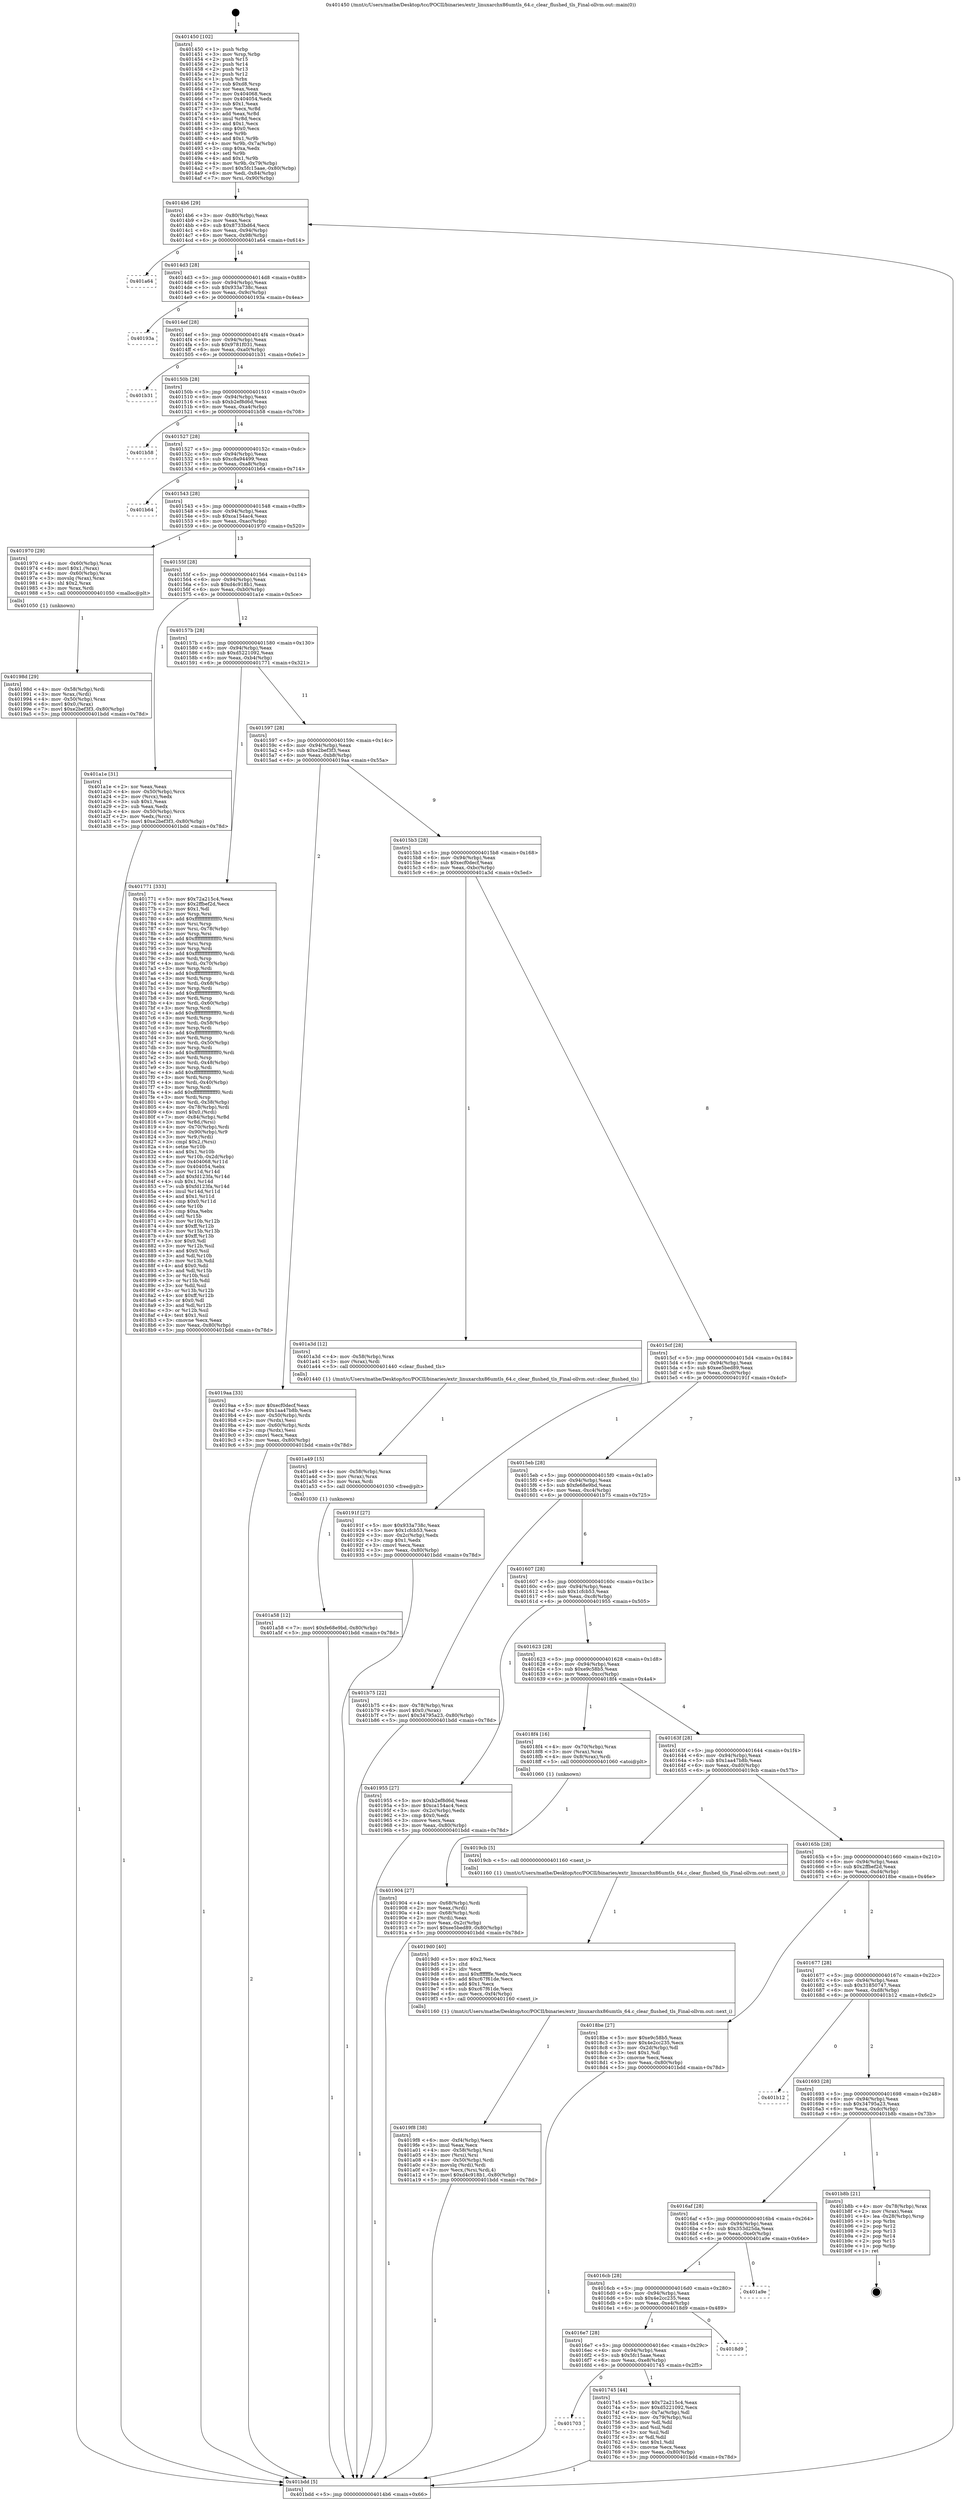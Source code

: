 digraph "0x401450" {
  label = "0x401450 (/mnt/c/Users/mathe/Desktop/tcc/POCII/binaries/extr_linuxarchx86umtls_64.c_clear_flushed_tls_Final-ollvm.out::main(0))"
  labelloc = "t"
  node[shape=record]

  Entry [label="",width=0.3,height=0.3,shape=circle,fillcolor=black,style=filled]
  "0x4014b6" [label="{
     0x4014b6 [29]\l
     | [instrs]\l
     &nbsp;&nbsp;0x4014b6 \<+3\>: mov -0x80(%rbp),%eax\l
     &nbsp;&nbsp;0x4014b9 \<+2\>: mov %eax,%ecx\l
     &nbsp;&nbsp;0x4014bb \<+6\>: sub $0x8733bd64,%ecx\l
     &nbsp;&nbsp;0x4014c1 \<+6\>: mov %eax,-0x94(%rbp)\l
     &nbsp;&nbsp;0x4014c7 \<+6\>: mov %ecx,-0x98(%rbp)\l
     &nbsp;&nbsp;0x4014cd \<+6\>: je 0000000000401a64 \<main+0x614\>\l
  }"]
  "0x401a64" [label="{
     0x401a64\l
  }", style=dashed]
  "0x4014d3" [label="{
     0x4014d3 [28]\l
     | [instrs]\l
     &nbsp;&nbsp;0x4014d3 \<+5\>: jmp 00000000004014d8 \<main+0x88\>\l
     &nbsp;&nbsp;0x4014d8 \<+6\>: mov -0x94(%rbp),%eax\l
     &nbsp;&nbsp;0x4014de \<+5\>: sub $0x933a738c,%eax\l
     &nbsp;&nbsp;0x4014e3 \<+6\>: mov %eax,-0x9c(%rbp)\l
     &nbsp;&nbsp;0x4014e9 \<+6\>: je 000000000040193a \<main+0x4ea\>\l
  }"]
  Exit [label="",width=0.3,height=0.3,shape=circle,fillcolor=black,style=filled,peripheries=2]
  "0x40193a" [label="{
     0x40193a\l
  }", style=dashed]
  "0x4014ef" [label="{
     0x4014ef [28]\l
     | [instrs]\l
     &nbsp;&nbsp;0x4014ef \<+5\>: jmp 00000000004014f4 \<main+0xa4\>\l
     &nbsp;&nbsp;0x4014f4 \<+6\>: mov -0x94(%rbp),%eax\l
     &nbsp;&nbsp;0x4014fa \<+5\>: sub $0x9781f031,%eax\l
     &nbsp;&nbsp;0x4014ff \<+6\>: mov %eax,-0xa0(%rbp)\l
     &nbsp;&nbsp;0x401505 \<+6\>: je 0000000000401b31 \<main+0x6e1\>\l
  }"]
  "0x401a58" [label="{
     0x401a58 [12]\l
     | [instrs]\l
     &nbsp;&nbsp;0x401a58 \<+7\>: movl $0xfe68e9bd,-0x80(%rbp)\l
     &nbsp;&nbsp;0x401a5f \<+5\>: jmp 0000000000401bdd \<main+0x78d\>\l
  }"]
  "0x401b31" [label="{
     0x401b31\l
  }", style=dashed]
  "0x40150b" [label="{
     0x40150b [28]\l
     | [instrs]\l
     &nbsp;&nbsp;0x40150b \<+5\>: jmp 0000000000401510 \<main+0xc0\>\l
     &nbsp;&nbsp;0x401510 \<+6\>: mov -0x94(%rbp),%eax\l
     &nbsp;&nbsp;0x401516 \<+5\>: sub $0xb2ef8d6d,%eax\l
     &nbsp;&nbsp;0x40151b \<+6\>: mov %eax,-0xa4(%rbp)\l
     &nbsp;&nbsp;0x401521 \<+6\>: je 0000000000401b58 \<main+0x708\>\l
  }"]
  "0x401a49" [label="{
     0x401a49 [15]\l
     | [instrs]\l
     &nbsp;&nbsp;0x401a49 \<+4\>: mov -0x58(%rbp),%rax\l
     &nbsp;&nbsp;0x401a4d \<+3\>: mov (%rax),%rax\l
     &nbsp;&nbsp;0x401a50 \<+3\>: mov %rax,%rdi\l
     &nbsp;&nbsp;0x401a53 \<+5\>: call 0000000000401030 \<free@plt\>\l
     | [calls]\l
     &nbsp;&nbsp;0x401030 \{1\} (unknown)\l
  }"]
  "0x401b58" [label="{
     0x401b58\l
  }", style=dashed]
  "0x401527" [label="{
     0x401527 [28]\l
     | [instrs]\l
     &nbsp;&nbsp;0x401527 \<+5\>: jmp 000000000040152c \<main+0xdc\>\l
     &nbsp;&nbsp;0x40152c \<+6\>: mov -0x94(%rbp),%eax\l
     &nbsp;&nbsp;0x401532 \<+5\>: sub $0xc8a94499,%eax\l
     &nbsp;&nbsp;0x401537 \<+6\>: mov %eax,-0xa8(%rbp)\l
     &nbsp;&nbsp;0x40153d \<+6\>: je 0000000000401b64 \<main+0x714\>\l
  }"]
  "0x4019f8" [label="{
     0x4019f8 [38]\l
     | [instrs]\l
     &nbsp;&nbsp;0x4019f8 \<+6\>: mov -0xf4(%rbp),%ecx\l
     &nbsp;&nbsp;0x4019fe \<+3\>: imul %eax,%ecx\l
     &nbsp;&nbsp;0x401a01 \<+4\>: mov -0x58(%rbp),%rsi\l
     &nbsp;&nbsp;0x401a05 \<+3\>: mov (%rsi),%rsi\l
     &nbsp;&nbsp;0x401a08 \<+4\>: mov -0x50(%rbp),%rdi\l
     &nbsp;&nbsp;0x401a0c \<+3\>: movslq (%rdi),%rdi\l
     &nbsp;&nbsp;0x401a0f \<+3\>: mov %ecx,(%rsi,%rdi,4)\l
     &nbsp;&nbsp;0x401a12 \<+7\>: movl $0xd4c918b1,-0x80(%rbp)\l
     &nbsp;&nbsp;0x401a19 \<+5\>: jmp 0000000000401bdd \<main+0x78d\>\l
  }"]
  "0x401b64" [label="{
     0x401b64\l
  }", style=dashed]
  "0x401543" [label="{
     0x401543 [28]\l
     | [instrs]\l
     &nbsp;&nbsp;0x401543 \<+5\>: jmp 0000000000401548 \<main+0xf8\>\l
     &nbsp;&nbsp;0x401548 \<+6\>: mov -0x94(%rbp),%eax\l
     &nbsp;&nbsp;0x40154e \<+5\>: sub $0xca154ac4,%eax\l
     &nbsp;&nbsp;0x401553 \<+6\>: mov %eax,-0xac(%rbp)\l
     &nbsp;&nbsp;0x401559 \<+6\>: je 0000000000401970 \<main+0x520\>\l
  }"]
  "0x4019d0" [label="{
     0x4019d0 [40]\l
     | [instrs]\l
     &nbsp;&nbsp;0x4019d0 \<+5\>: mov $0x2,%ecx\l
     &nbsp;&nbsp;0x4019d5 \<+1\>: cltd\l
     &nbsp;&nbsp;0x4019d6 \<+2\>: idiv %ecx\l
     &nbsp;&nbsp;0x4019d8 \<+6\>: imul $0xfffffffe,%edx,%ecx\l
     &nbsp;&nbsp;0x4019de \<+6\>: add $0xc67f61de,%ecx\l
     &nbsp;&nbsp;0x4019e4 \<+3\>: add $0x1,%ecx\l
     &nbsp;&nbsp;0x4019e7 \<+6\>: sub $0xc67f61de,%ecx\l
     &nbsp;&nbsp;0x4019ed \<+6\>: mov %ecx,-0xf4(%rbp)\l
     &nbsp;&nbsp;0x4019f3 \<+5\>: call 0000000000401160 \<next_i\>\l
     | [calls]\l
     &nbsp;&nbsp;0x401160 \{1\} (/mnt/c/Users/mathe/Desktop/tcc/POCII/binaries/extr_linuxarchx86umtls_64.c_clear_flushed_tls_Final-ollvm.out::next_i)\l
  }"]
  "0x401970" [label="{
     0x401970 [29]\l
     | [instrs]\l
     &nbsp;&nbsp;0x401970 \<+4\>: mov -0x60(%rbp),%rax\l
     &nbsp;&nbsp;0x401974 \<+6\>: movl $0x1,(%rax)\l
     &nbsp;&nbsp;0x40197a \<+4\>: mov -0x60(%rbp),%rax\l
     &nbsp;&nbsp;0x40197e \<+3\>: movslq (%rax),%rax\l
     &nbsp;&nbsp;0x401981 \<+4\>: shl $0x2,%rax\l
     &nbsp;&nbsp;0x401985 \<+3\>: mov %rax,%rdi\l
     &nbsp;&nbsp;0x401988 \<+5\>: call 0000000000401050 \<malloc@plt\>\l
     | [calls]\l
     &nbsp;&nbsp;0x401050 \{1\} (unknown)\l
  }"]
  "0x40155f" [label="{
     0x40155f [28]\l
     | [instrs]\l
     &nbsp;&nbsp;0x40155f \<+5\>: jmp 0000000000401564 \<main+0x114\>\l
     &nbsp;&nbsp;0x401564 \<+6\>: mov -0x94(%rbp),%eax\l
     &nbsp;&nbsp;0x40156a \<+5\>: sub $0xd4c918b1,%eax\l
     &nbsp;&nbsp;0x40156f \<+6\>: mov %eax,-0xb0(%rbp)\l
     &nbsp;&nbsp;0x401575 \<+6\>: je 0000000000401a1e \<main+0x5ce\>\l
  }"]
  "0x40198d" [label="{
     0x40198d [29]\l
     | [instrs]\l
     &nbsp;&nbsp;0x40198d \<+4\>: mov -0x58(%rbp),%rdi\l
     &nbsp;&nbsp;0x401991 \<+3\>: mov %rax,(%rdi)\l
     &nbsp;&nbsp;0x401994 \<+4\>: mov -0x50(%rbp),%rax\l
     &nbsp;&nbsp;0x401998 \<+6\>: movl $0x0,(%rax)\l
     &nbsp;&nbsp;0x40199e \<+7\>: movl $0xe2bef3f3,-0x80(%rbp)\l
     &nbsp;&nbsp;0x4019a5 \<+5\>: jmp 0000000000401bdd \<main+0x78d\>\l
  }"]
  "0x401a1e" [label="{
     0x401a1e [31]\l
     | [instrs]\l
     &nbsp;&nbsp;0x401a1e \<+2\>: xor %eax,%eax\l
     &nbsp;&nbsp;0x401a20 \<+4\>: mov -0x50(%rbp),%rcx\l
     &nbsp;&nbsp;0x401a24 \<+2\>: mov (%rcx),%edx\l
     &nbsp;&nbsp;0x401a26 \<+3\>: sub $0x1,%eax\l
     &nbsp;&nbsp;0x401a29 \<+2\>: sub %eax,%edx\l
     &nbsp;&nbsp;0x401a2b \<+4\>: mov -0x50(%rbp),%rcx\l
     &nbsp;&nbsp;0x401a2f \<+2\>: mov %edx,(%rcx)\l
     &nbsp;&nbsp;0x401a31 \<+7\>: movl $0xe2bef3f3,-0x80(%rbp)\l
     &nbsp;&nbsp;0x401a38 \<+5\>: jmp 0000000000401bdd \<main+0x78d\>\l
  }"]
  "0x40157b" [label="{
     0x40157b [28]\l
     | [instrs]\l
     &nbsp;&nbsp;0x40157b \<+5\>: jmp 0000000000401580 \<main+0x130\>\l
     &nbsp;&nbsp;0x401580 \<+6\>: mov -0x94(%rbp),%eax\l
     &nbsp;&nbsp;0x401586 \<+5\>: sub $0xd5221092,%eax\l
     &nbsp;&nbsp;0x40158b \<+6\>: mov %eax,-0xb4(%rbp)\l
     &nbsp;&nbsp;0x401591 \<+6\>: je 0000000000401771 \<main+0x321\>\l
  }"]
  "0x401904" [label="{
     0x401904 [27]\l
     | [instrs]\l
     &nbsp;&nbsp;0x401904 \<+4\>: mov -0x68(%rbp),%rdi\l
     &nbsp;&nbsp;0x401908 \<+2\>: mov %eax,(%rdi)\l
     &nbsp;&nbsp;0x40190a \<+4\>: mov -0x68(%rbp),%rdi\l
     &nbsp;&nbsp;0x40190e \<+2\>: mov (%rdi),%eax\l
     &nbsp;&nbsp;0x401910 \<+3\>: mov %eax,-0x2c(%rbp)\l
     &nbsp;&nbsp;0x401913 \<+7\>: movl $0xee5bed89,-0x80(%rbp)\l
     &nbsp;&nbsp;0x40191a \<+5\>: jmp 0000000000401bdd \<main+0x78d\>\l
  }"]
  "0x401771" [label="{
     0x401771 [333]\l
     | [instrs]\l
     &nbsp;&nbsp;0x401771 \<+5\>: mov $0x72a215c4,%eax\l
     &nbsp;&nbsp;0x401776 \<+5\>: mov $0x2ffbef2d,%ecx\l
     &nbsp;&nbsp;0x40177b \<+2\>: mov $0x1,%dl\l
     &nbsp;&nbsp;0x40177d \<+3\>: mov %rsp,%rsi\l
     &nbsp;&nbsp;0x401780 \<+4\>: add $0xfffffffffffffff0,%rsi\l
     &nbsp;&nbsp;0x401784 \<+3\>: mov %rsi,%rsp\l
     &nbsp;&nbsp;0x401787 \<+4\>: mov %rsi,-0x78(%rbp)\l
     &nbsp;&nbsp;0x40178b \<+3\>: mov %rsp,%rsi\l
     &nbsp;&nbsp;0x40178e \<+4\>: add $0xfffffffffffffff0,%rsi\l
     &nbsp;&nbsp;0x401792 \<+3\>: mov %rsi,%rsp\l
     &nbsp;&nbsp;0x401795 \<+3\>: mov %rsp,%rdi\l
     &nbsp;&nbsp;0x401798 \<+4\>: add $0xfffffffffffffff0,%rdi\l
     &nbsp;&nbsp;0x40179c \<+3\>: mov %rdi,%rsp\l
     &nbsp;&nbsp;0x40179f \<+4\>: mov %rdi,-0x70(%rbp)\l
     &nbsp;&nbsp;0x4017a3 \<+3\>: mov %rsp,%rdi\l
     &nbsp;&nbsp;0x4017a6 \<+4\>: add $0xfffffffffffffff0,%rdi\l
     &nbsp;&nbsp;0x4017aa \<+3\>: mov %rdi,%rsp\l
     &nbsp;&nbsp;0x4017ad \<+4\>: mov %rdi,-0x68(%rbp)\l
     &nbsp;&nbsp;0x4017b1 \<+3\>: mov %rsp,%rdi\l
     &nbsp;&nbsp;0x4017b4 \<+4\>: add $0xfffffffffffffff0,%rdi\l
     &nbsp;&nbsp;0x4017b8 \<+3\>: mov %rdi,%rsp\l
     &nbsp;&nbsp;0x4017bb \<+4\>: mov %rdi,-0x60(%rbp)\l
     &nbsp;&nbsp;0x4017bf \<+3\>: mov %rsp,%rdi\l
     &nbsp;&nbsp;0x4017c2 \<+4\>: add $0xfffffffffffffff0,%rdi\l
     &nbsp;&nbsp;0x4017c6 \<+3\>: mov %rdi,%rsp\l
     &nbsp;&nbsp;0x4017c9 \<+4\>: mov %rdi,-0x58(%rbp)\l
     &nbsp;&nbsp;0x4017cd \<+3\>: mov %rsp,%rdi\l
     &nbsp;&nbsp;0x4017d0 \<+4\>: add $0xfffffffffffffff0,%rdi\l
     &nbsp;&nbsp;0x4017d4 \<+3\>: mov %rdi,%rsp\l
     &nbsp;&nbsp;0x4017d7 \<+4\>: mov %rdi,-0x50(%rbp)\l
     &nbsp;&nbsp;0x4017db \<+3\>: mov %rsp,%rdi\l
     &nbsp;&nbsp;0x4017de \<+4\>: add $0xfffffffffffffff0,%rdi\l
     &nbsp;&nbsp;0x4017e2 \<+3\>: mov %rdi,%rsp\l
     &nbsp;&nbsp;0x4017e5 \<+4\>: mov %rdi,-0x48(%rbp)\l
     &nbsp;&nbsp;0x4017e9 \<+3\>: mov %rsp,%rdi\l
     &nbsp;&nbsp;0x4017ec \<+4\>: add $0xfffffffffffffff0,%rdi\l
     &nbsp;&nbsp;0x4017f0 \<+3\>: mov %rdi,%rsp\l
     &nbsp;&nbsp;0x4017f3 \<+4\>: mov %rdi,-0x40(%rbp)\l
     &nbsp;&nbsp;0x4017f7 \<+3\>: mov %rsp,%rdi\l
     &nbsp;&nbsp;0x4017fa \<+4\>: add $0xfffffffffffffff0,%rdi\l
     &nbsp;&nbsp;0x4017fe \<+3\>: mov %rdi,%rsp\l
     &nbsp;&nbsp;0x401801 \<+4\>: mov %rdi,-0x38(%rbp)\l
     &nbsp;&nbsp;0x401805 \<+4\>: mov -0x78(%rbp),%rdi\l
     &nbsp;&nbsp;0x401809 \<+6\>: movl $0x0,(%rdi)\l
     &nbsp;&nbsp;0x40180f \<+7\>: mov -0x84(%rbp),%r8d\l
     &nbsp;&nbsp;0x401816 \<+3\>: mov %r8d,(%rsi)\l
     &nbsp;&nbsp;0x401819 \<+4\>: mov -0x70(%rbp),%rdi\l
     &nbsp;&nbsp;0x40181d \<+7\>: mov -0x90(%rbp),%r9\l
     &nbsp;&nbsp;0x401824 \<+3\>: mov %r9,(%rdi)\l
     &nbsp;&nbsp;0x401827 \<+3\>: cmpl $0x2,(%rsi)\l
     &nbsp;&nbsp;0x40182a \<+4\>: setne %r10b\l
     &nbsp;&nbsp;0x40182e \<+4\>: and $0x1,%r10b\l
     &nbsp;&nbsp;0x401832 \<+4\>: mov %r10b,-0x2d(%rbp)\l
     &nbsp;&nbsp;0x401836 \<+8\>: mov 0x404068,%r11d\l
     &nbsp;&nbsp;0x40183e \<+7\>: mov 0x404054,%ebx\l
     &nbsp;&nbsp;0x401845 \<+3\>: mov %r11d,%r14d\l
     &nbsp;&nbsp;0x401848 \<+7\>: add $0xfd123fa,%r14d\l
     &nbsp;&nbsp;0x40184f \<+4\>: sub $0x1,%r14d\l
     &nbsp;&nbsp;0x401853 \<+7\>: sub $0xfd123fa,%r14d\l
     &nbsp;&nbsp;0x40185a \<+4\>: imul %r14d,%r11d\l
     &nbsp;&nbsp;0x40185e \<+4\>: and $0x1,%r11d\l
     &nbsp;&nbsp;0x401862 \<+4\>: cmp $0x0,%r11d\l
     &nbsp;&nbsp;0x401866 \<+4\>: sete %r10b\l
     &nbsp;&nbsp;0x40186a \<+3\>: cmp $0xa,%ebx\l
     &nbsp;&nbsp;0x40186d \<+4\>: setl %r15b\l
     &nbsp;&nbsp;0x401871 \<+3\>: mov %r10b,%r12b\l
     &nbsp;&nbsp;0x401874 \<+4\>: xor $0xff,%r12b\l
     &nbsp;&nbsp;0x401878 \<+3\>: mov %r15b,%r13b\l
     &nbsp;&nbsp;0x40187b \<+4\>: xor $0xff,%r13b\l
     &nbsp;&nbsp;0x40187f \<+3\>: xor $0x0,%dl\l
     &nbsp;&nbsp;0x401882 \<+3\>: mov %r12b,%sil\l
     &nbsp;&nbsp;0x401885 \<+4\>: and $0x0,%sil\l
     &nbsp;&nbsp;0x401889 \<+3\>: and %dl,%r10b\l
     &nbsp;&nbsp;0x40188c \<+3\>: mov %r13b,%dil\l
     &nbsp;&nbsp;0x40188f \<+4\>: and $0x0,%dil\l
     &nbsp;&nbsp;0x401893 \<+3\>: and %dl,%r15b\l
     &nbsp;&nbsp;0x401896 \<+3\>: or %r10b,%sil\l
     &nbsp;&nbsp;0x401899 \<+3\>: or %r15b,%dil\l
     &nbsp;&nbsp;0x40189c \<+3\>: xor %dil,%sil\l
     &nbsp;&nbsp;0x40189f \<+3\>: or %r13b,%r12b\l
     &nbsp;&nbsp;0x4018a2 \<+4\>: xor $0xff,%r12b\l
     &nbsp;&nbsp;0x4018a6 \<+3\>: or $0x0,%dl\l
     &nbsp;&nbsp;0x4018a9 \<+3\>: and %dl,%r12b\l
     &nbsp;&nbsp;0x4018ac \<+3\>: or %r12b,%sil\l
     &nbsp;&nbsp;0x4018af \<+4\>: test $0x1,%sil\l
     &nbsp;&nbsp;0x4018b3 \<+3\>: cmovne %ecx,%eax\l
     &nbsp;&nbsp;0x4018b6 \<+3\>: mov %eax,-0x80(%rbp)\l
     &nbsp;&nbsp;0x4018b9 \<+5\>: jmp 0000000000401bdd \<main+0x78d\>\l
  }"]
  "0x401597" [label="{
     0x401597 [28]\l
     | [instrs]\l
     &nbsp;&nbsp;0x401597 \<+5\>: jmp 000000000040159c \<main+0x14c\>\l
     &nbsp;&nbsp;0x40159c \<+6\>: mov -0x94(%rbp),%eax\l
     &nbsp;&nbsp;0x4015a2 \<+5\>: sub $0xe2bef3f3,%eax\l
     &nbsp;&nbsp;0x4015a7 \<+6\>: mov %eax,-0xb8(%rbp)\l
     &nbsp;&nbsp;0x4015ad \<+6\>: je 00000000004019aa \<main+0x55a\>\l
  }"]
  "0x401450" [label="{
     0x401450 [102]\l
     | [instrs]\l
     &nbsp;&nbsp;0x401450 \<+1\>: push %rbp\l
     &nbsp;&nbsp;0x401451 \<+3\>: mov %rsp,%rbp\l
     &nbsp;&nbsp;0x401454 \<+2\>: push %r15\l
     &nbsp;&nbsp;0x401456 \<+2\>: push %r14\l
     &nbsp;&nbsp;0x401458 \<+2\>: push %r13\l
     &nbsp;&nbsp;0x40145a \<+2\>: push %r12\l
     &nbsp;&nbsp;0x40145c \<+1\>: push %rbx\l
     &nbsp;&nbsp;0x40145d \<+7\>: sub $0xd8,%rsp\l
     &nbsp;&nbsp;0x401464 \<+2\>: xor %eax,%eax\l
     &nbsp;&nbsp;0x401466 \<+7\>: mov 0x404068,%ecx\l
     &nbsp;&nbsp;0x40146d \<+7\>: mov 0x404054,%edx\l
     &nbsp;&nbsp;0x401474 \<+3\>: sub $0x1,%eax\l
     &nbsp;&nbsp;0x401477 \<+3\>: mov %ecx,%r8d\l
     &nbsp;&nbsp;0x40147a \<+3\>: add %eax,%r8d\l
     &nbsp;&nbsp;0x40147d \<+4\>: imul %r8d,%ecx\l
     &nbsp;&nbsp;0x401481 \<+3\>: and $0x1,%ecx\l
     &nbsp;&nbsp;0x401484 \<+3\>: cmp $0x0,%ecx\l
     &nbsp;&nbsp;0x401487 \<+4\>: sete %r9b\l
     &nbsp;&nbsp;0x40148b \<+4\>: and $0x1,%r9b\l
     &nbsp;&nbsp;0x40148f \<+4\>: mov %r9b,-0x7a(%rbp)\l
     &nbsp;&nbsp;0x401493 \<+3\>: cmp $0xa,%edx\l
     &nbsp;&nbsp;0x401496 \<+4\>: setl %r9b\l
     &nbsp;&nbsp;0x40149a \<+4\>: and $0x1,%r9b\l
     &nbsp;&nbsp;0x40149e \<+4\>: mov %r9b,-0x79(%rbp)\l
     &nbsp;&nbsp;0x4014a2 \<+7\>: movl $0x5fc15aae,-0x80(%rbp)\l
     &nbsp;&nbsp;0x4014a9 \<+6\>: mov %edi,-0x84(%rbp)\l
     &nbsp;&nbsp;0x4014af \<+7\>: mov %rsi,-0x90(%rbp)\l
  }"]
  "0x4019aa" [label="{
     0x4019aa [33]\l
     | [instrs]\l
     &nbsp;&nbsp;0x4019aa \<+5\>: mov $0xecf0decf,%eax\l
     &nbsp;&nbsp;0x4019af \<+5\>: mov $0x1aa47b8b,%ecx\l
     &nbsp;&nbsp;0x4019b4 \<+4\>: mov -0x50(%rbp),%rdx\l
     &nbsp;&nbsp;0x4019b8 \<+2\>: mov (%rdx),%esi\l
     &nbsp;&nbsp;0x4019ba \<+4\>: mov -0x60(%rbp),%rdx\l
     &nbsp;&nbsp;0x4019be \<+2\>: cmp (%rdx),%esi\l
     &nbsp;&nbsp;0x4019c0 \<+3\>: cmovl %ecx,%eax\l
     &nbsp;&nbsp;0x4019c3 \<+3\>: mov %eax,-0x80(%rbp)\l
     &nbsp;&nbsp;0x4019c6 \<+5\>: jmp 0000000000401bdd \<main+0x78d\>\l
  }"]
  "0x4015b3" [label="{
     0x4015b3 [28]\l
     | [instrs]\l
     &nbsp;&nbsp;0x4015b3 \<+5\>: jmp 00000000004015b8 \<main+0x168\>\l
     &nbsp;&nbsp;0x4015b8 \<+6\>: mov -0x94(%rbp),%eax\l
     &nbsp;&nbsp;0x4015be \<+5\>: sub $0xecf0decf,%eax\l
     &nbsp;&nbsp;0x4015c3 \<+6\>: mov %eax,-0xbc(%rbp)\l
     &nbsp;&nbsp;0x4015c9 \<+6\>: je 0000000000401a3d \<main+0x5ed\>\l
  }"]
  "0x401bdd" [label="{
     0x401bdd [5]\l
     | [instrs]\l
     &nbsp;&nbsp;0x401bdd \<+5\>: jmp 00000000004014b6 \<main+0x66\>\l
  }"]
  "0x401a3d" [label="{
     0x401a3d [12]\l
     | [instrs]\l
     &nbsp;&nbsp;0x401a3d \<+4\>: mov -0x58(%rbp),%rax\l
     &nbsp;&nbsp;0x401a41 \<+3\>: mov (%rax),%rdi\l
     &nbsp;&nbsp;0x401a44 \<+5\>: call 0000000000401440 \<clear_flushed_tls\>\l
     | [calls]\l
     &nbsp;&nbsp;0x401440 \{1\} (/mnt/c/Users/mathe/Desktop/tcc/POCII/binaries/extr_linuxarchx86umtls_64.c_clear_flushed_tls_Final-ollvm.out::clear_flushed_tls)\l
  }"]
  "0x4015cf" [label="{
     0x4015cf [28]\l
     | [instrs]\l
     &nbsp;&nbsp;0x4015cf \<+5\>: jmp 00000000004015d4 \<main+0x184\>\l
     &nbsp;&nbsp;0x4015d4 \<+6\>: mov -0x94(%rbp),%eax\l
     &nbsp;&nbsp;0x4015da \<+5\>: sub $0xee5bed89,%eax\l
     &nbsp;&nbsp;0x4015df \<+6\>: mov %eax,-0xc0(%rbp)\l
     &nbsp;&nbsp;0x4015e5 \<+6\>: je 000000000040191f \<main+0x4cf\>\l
  }"]
  "0x401703" [label="{
     0x401703\l
  }", style=dashed]
  "0x40191f" [label="{
     0x40191f [27]\l
     | [instrs]\l
     &nbsp;&nbsp;0x40191f \<+5\>: mov $0x933a738c,%eax\l
     &nbsp;&nbsp;0x401924 \<+5\>: mov $0x1cfcb53,%ecx\l
     &nbsp;&nbsp;0x401929 \<+3\>: mov -0x2c(%rbp),%edx\l
     &nbsp;&nbsp;0x40192c \<+3\>: cmp $0x1,%edx\l
     &nbsp;&nbsp;0x40192f \<+3\>: cmovl %ecx,%eax\l
     &nbsp;&nbsp;0x401932 \<+3\>: mov %eax,-0x80(%rbp)\l
     &nbsp;&nbsp;0x401935 \<+5\>: jmp 0000000000401bdd \<main+0x78d\>\l
  }"]
  "0x4015eb" [label="{
     0x4015eb [28]\l
     | [instrs]\l
     &nbsp;&nbsp;0x4015eb \<+5\>: jmp 00000000004015f0 \<main+0x1a0\>\l
     &nbsp;&nbsp;0x4015f0 \<+6\>: mov -0x94(%rbp),%eax\l
     &nbsp;&nbsp;0x4015f6 \<+5\>: sub $0xfe68e9bd,%eax\l
     &nbsp;&nbsp;0x4015fb \<+6\>: mov %eax,-0xc4(%rbp)\l
     &nbsp;&nbsp;0x401601 \<+6\>: je 0000000000401b75 \<main+0x725\>\l
  }"]
  "0x401745" [label="{
     0x401745 [44]\l
     | [instrs]\l
     &nbsp;&nbsp;0x401745 \<+5\>: mov $0x72a215c4,%eax\l
     &nbsp;&nbsp;0x40174a \<+5\>: mov $0xd5221092,%ecx\l
     &nbsp;&nbsp;0x40174f \<+3\>: mov -0x7a(%rbp),%dl\l
     &nbsp;&nbsp;0x401752 \<+4\>: mov -0x79(%rbp),%sil\l
     &nbsp;&nbsp;0x401756 \<+3\>: mov %dl,%dil\l
     &nbsp;&nbsp;0x401759 \<+3\>: and %sil,%dil\l
     &nbsp;&nbsp;0x40175c \<+3\>: xor %sil,%dl\l
     &nbsp;&nbsp;0x40175f \<+3\>: or %dl,%dil\l
     &nbsp;&nbsp;0x401762 \<+4\>: test $0x1,%dil\l
     &nbsp;&nbsp;0x401766 \<+3\>: cmovne %ecx,%eax\l
     &nbsp;&nbsp;0x401769 \<+3\>: mov %eax,-0x80(%rbp)\l
     &nbsp;&nbsp;0x40176c \<+5\>: jmp 0000000000401bdd \<main+0x78d\>\l
  }"]
  "0x401b75" [label="{
     0x401b75 [22]\l
     | [instrs]\l
     &nbsp;&nbsp;0x401b75 \<+4\>: mov -0x78(%rbp),%rax\l
     &nbsp;&nbsp;0x401b79 \<+6\>: movl $0x0,(%rax)\l
     &nbsp;&nbsp;0x401b7f \<+7\>: movl $0x34795a23,-0x80(%rbp)\l
     &nbsp;&nbsp;0x401b86 \<+5\>: jmp 0000000000401bdd \<main+0x78d\>\l
  }"]
  "0x401607" [label="{
     0x401607 [28]\l
     | [instrs]\l
     &nbsp;&nbsp;0x401607 \<+5\>: jmp 000000000040160c \<main+0x1bc\>\l
     &nbsp;&nbsp;0x40160c \<+6\>: mov -0x94(%rbp),%eax\l
     &nbsp;&nbsp;0x401612 \<+5\>: sub $0x1cfcb53,%eax\l
     &nbsp;&nbsp;0x401617 \<+6\>: mov %eax,-0xc8(%rbp)\l
     &nbsp;&nbsp;0x40161d \<+6\>: je 0000000000401955 \<main+0x505\>\l
  }"]
  "0x4016e7" [label="{
     0x4016e7 [28]\l
     | [instrs]\l
     &nbsp;&nbsp;0x4016e7 \<+5\>: jmp 00000000004016ec \<main+0x29c\>\l
     &nbsp;&nbsp;0x4016ec \<+6\>: mov -0x94(%rbp),%eax\l
     &nbsp;&nbsp;0x4016f2 \<+5\>: sub $0x5fc15aae,%eax\l
     &nbsp;&nbsp;0x4016f7 \<+6\>: mov %eax,-0xe8(%rbp)\l
     &nbsp;&nbsp;0x4016fd \<+6\>: je 0000000000401745 \<main+0x2f5\>\l
  }"]
  "0x401955" [label="{
     0x401955 [27]\l
     | [instrs]\l
     &nbsp;&nbsp;0x401955 \<+5\>: mov $0xb2ef8d6d,%eax\l
     &nbsp;&nbsp;0x40195a \<+5\>: mov $0xca154ac4,%ecx\l
     &nbsp;&nbsp;0x40195f \<+3\>: mov -0x2c(%rbp),%edx\l
     &nbsp;&nbsp;0x401962 \<+3\>: cmp $0x0,%edx\l
     &nbsp;&nbsp;0x401965 \<+3\>: cmove %ecx,%eax\l
     &nbsp;&nbsp;0x401968 \<+3\>: mov %eax,-0x80(%rbp)\l
     &nbsp;&nbsp;0x40196b \<+5\>: jmp 0000000000401bdd \<main+0x78d\>\l
  }"]
  "0x401623" [label="{
     0x401623 [28]\l
     | [instrs]\l
     &nbsp;&nbsp;0x401623 \<+5\>: jmp 0000000000401628 \<main+0x1d8\>\l
     &nbsp;&nbsp;0x401628 \<+6\>: mov -0x94(%rbp),%eax\l
     &nbsp;&nbsp;0x40162e \<+5\>: sub $0xe9c58b5,%eax\l
     &nbsp;&nbsp;0x401633 \<+6\>: mov %eax,-0xcc(%rbp)\l
     &nbsp;&nbsp;0x401639 \<+6\>: je 00000000004018f4 \<main+0x4a4\>\l
  }"]
  "0x4018d9" [label="{
     0x4018d9\l
  }", style=dashed]
  "0x4018f4" [label="{
     0x4018f4 [16]\l
     | [instrs]\l
     &nbsp;&nbsp;0x4018f4 \<+4\>: mov -0x70(%rbp),%rax\l
     &nbsp;&nbsp;0x4018f8 \<+3\>: mov (%rax),%rax\l
     &nbsp;&nbsp;0x4018fb \<+4\>: mov 0x8(%rax),%rdi\l
     &nbsp;&nbsp;0x4018ff \<+5\>: call 0000000000401060 \<atoi@plt\>\l
     | [calls]\l
     &nbsp;&nbsp;0x401060 \{1\} (unknown)\l
  }"]
  "0x40163f" [label="{
     0x40163f [28]\l
     | [instrs]\l
     &nbsp;&nbsp;0x40163f \<+5\>: jmp 0000000000401644 \<main+0x1f4\>\l
     &nbsp;&nbsp;0x401644 \<+6\>: mov -0x94(%rbp),%eax\l
     &nbsp;&nbsp;0x40164a \<+5\>: sub $0x1aa47b8b,%eax\l
     &nbsp;&nbsp;0x40164f \<+6\>: mov %eax,-0xd0(%rbp)\l
     &nbsp;&nbsp;0x401655 \<+6\>: je 00000000004019cb \<main+0x57b\>\l
  }"]
  "0x4016cb" [label="{
     0x4016cb [28]\l
     | [instrs]\l
     &nbsp;&nbsp;0x4016cb \<+5\>: jmp 00000000004016d0 \<main+0x280\>\l
     &nbsp;&nbsp;0x4016d0 \<+6\>: mov -0x94(%rbp),%eax\l
     &nbsp;&nbsp;0x4016d6 \<+5\>: sub $0x4e2cc235,%eax\l
     &nbsp;&nbsp;0x4016db \<+6\>: mov %eax,-0xe4(%rbp)\l
     &nbsp;&nbsp;0x4016e1 \<+6\>: je 00000000004018d9 \<main+0x489\>\l
  }"]
  "0x4019cb" [label="{
     0x4019cb [5]\l
     | [instrs]\l
     &nbsp;&nbsp;0x4019cb \<+5\>: call 0000000000401160 \<next_i\>\l
     | [calls]\l
     &nbsp;&nbsp;0x401160 \{1\} (/mnt/c/Users/mathe/Desktop/tcc/POCII/binaries/extr_linuxarchx86umtls_64.c_clear_flushed_tls_Final-ollvm.out::next_i)\l
  }"]
  "0x40165b" [label="{
     0x40165b [28]\l
     | [instrs]\l
     &nbsp;&nbsp;0x40165b \<+5\>: jmp 0000000000401660 \<main+0x210\>\l
     &nbsp;&nbsp;0x401660 \<+6\>: mov -0x94(%rbp),%eax\l
     &nbsp;&nbsp;0x401666 \<+5\>: sub $0x2ffbef2d,%eax\l
     &nbsp;&nbsp;0x40166b \<+6\>: mov %eax,-0xd4(%rbp)\l
     &nbsp;&nbsp;0x401671 \<+6\>: je 00000000004018be \<main+0x46e\>\l
  }"]
  "0x401a9e" [label="{
     0x401a9e\l
  }", style=dashed]
  "0x4018be" [label="{
     0x4018be [27]\l
     | [instrs]\l
     &nbsp;&nbsp;0x4018be \<+5\>: mov $0xe9c58b5,%eax\l
     &nbsp;&nbsp;0x4018c3 \<+5\>: mov $0x4e2cc235,%ecx\l
     &nbsp;&nbsp;0x4018c8 \<+3\>: mov -0x2d(%rbp),%dl\l
     &nbsp;&nbsp;0x4018cb \<+3\>: test $0x1,%dl\l
     &nbsp;&nbsp;0x4018ce \<+3\>: cmovne %ecx,%eax\l
     &nbsp;&nbsp;0x4018d1 \<+3\>: mov %eax,-0x80(%rbp)\l
     &nbsp;&nbsp;0x4018d4 \<+5\>: jmp 0000000000401bdd \<main+0x78d\>\l
  }"]
  "0x401677" [label="{
     0x401677 [28]\l
     | [instrs]\l
     &nbsp;&nbsp;0x401677 \<+5\>: jmp 000000000040167c \<main+0x22c\>\l
     &nbsp;&nbsp;0x40167c \<+6\>: mov -0x94(%rbp),%eax\l
     &nbsp;&nbsp;0x401682 \<+5\>: sub $0x31850747,%eax\l
     &nbsp;&nbsp;0x401687 \<+6\>: mov %eax,-0xd8(%rbp)\l
     &nbsp;&nbsp;0x40168d \<+6\>: je 0000000000401b12 \<main+0x6c2\>\l
  }"]
  "0x4016af" [label="{
     0x4016af [28]\l
     | [instrs]\l
     &nbsp;&nbsp;0x4016af \<+5\>: jmp 00000000004016b4 \<main+0x264\>\l
     &nbsp;&nbsp;0x4016b4 \<+6\>: mov -0x94(%rbp),%eax\l
     &nbsp;&nbsp;0x4016ba \<+5\>: sub $0x353d25da,%eax\l
     &nbsp;&nbsp;0x4016bf \<+6\>: mov %eax,-0xe0(%rbp)\l
     &nbsp;&nbsp;0x4016c5 \<+6\>: je 0000000000401a9e \<main+0x64e\>\l
  }"]
  "0x401b12" [label="{
     0x401b12\l
  }", style=dashed]
  "0x401693" [label="{
     0x401693 [28]\l
     | [instrs]\l
     &nbsp;&nbsp;0x401693 \<+5\>: jmp 0000000000401698 \<main+0x248\>\l
     &nbsp;&nbsp;0x401698 \<+6\>: mov -0x94(%rbp),%eax\l
     &nbsp;&nbsp;0x40169e \<+5\>: sub $0x34795a23,%eax\l
     &nbsp;&nbsp;0x4016a3 \<+6\>: mov %eax,-0xdc(%rbp)\l
     &nbsp;&nbsp;0x4016a9 \<+6\>: je 0000000000401b8b \<main+0x73b\>\l
  }"]
  "0x401b8b" [label="{
     0x401b8b [21]\l
     | [instrs]\l
     &nbsp;&nbsp;0x401b8b \<+4\>: mov -0x78(%rbp),%rax\l
     &nbsp;&nbsp;0x401b8f \<+2\>: mov (%rax),%eax\l
     &nbsp;&nbsp;0x401b91 \<+4\>: lea -0x28(%rbp),%rsp\l
     &nbsp;&nbsp;0x401b95 \<+1\>: pop %rbx\l
     &nbsp;&nbsp;0x401b96 \<+2\>: pop %r12\l
     &nbsp;&nbsp;0x401b98 \<+2\>: pop %r13\l
     &nbsp;&nbsp;0x401b9a \<+2\>: pop %r14\l
     &nbsp;&nbsp;0x401b9c \<+2\>: pop %r15\l
     &nbsp;&nbsp;0x401b9e \<+1\>: pop %rbp\l
     &nbsp;&nbsp;0x401b9f \<+1\>: ret\l
  }"]
  Entry -> "0x401450" [label=" 1"]
  "0x4014b6" -> "0x401a64" [label=" 0"]
  "0x4014b6" -> "0x4014d3" [label=" 14"]
  "0x401b8b" -> Exit [label=" 1"]
  "0x4014d3" -> "0x40193a" [label=" 0"]
  "0x4014d3" -> "0x4014ef" [label=" 14"]
  "0x401b75" -> "0x401bdd" [label=" 1"]
  "0x4014ef" -> "0x401b31" [label=" 0"]
  "0x4014ef" -> "0x40150b" [label=" 14"]
  "0x401a58" -> "0x401bdd" [label=" 1"]
  "0x40150b" -> "0x401b58" [label=" 0"]
  "0x40150b" -> "0x401527" [label=" 14"]
  "0x401a49" -> "0x401a58" [label=" 1"]
  "0x401527" -> "0x401b64" [label=" 0"]
  "0x401527" -> "0x401543" [label=" 14"]
  "0x401a3d" -> "0x401a49" [label=" 1"]
  "0x401543" -> "0x401970" [label=" 1"]
  "0x401543" -> "0x40155f" [label=" 13"]
  "0x401a1e" -> "0x401bdd" [label=" 1"]
  "0x40155f" -> "0x401a1e" [label=" 1"]
  "0x40155f" -> "0x40157b" [label=" 12"]
  "0x4019f8" -> "0x401bdd" [label=" 1"]
  "0x40157b" -> "0x401771" [label=" 1"]
  "0x40157b" -> "0x401597" [label=" 11"]
  "0x4019d0" -> "0x4019f8" [label=" 1"]
  "0x401597" -> "0x4019aa" [label=" 2"]
  "0x401597" -> "0x4015b3" [label=" 9"]
  "0x4019aa" -> "0x401bdd" [label=" 2"]
  "0x4015b3" -> "0x401a3d" [label=" 1"]
  "0x4015b3" -> "0x4015cf" [label=" 8"]
  "0x40198d" -> "0x401bdd" [label=" 1"]
  "0x4015cf" -> "0x40191f" [label=" 1"]
  "0x4015cf" -> "0x4015eb" [label=" 7"]
  "0x401970" -> "0x40198d" [label=" 1"]
  "0x4015eb" -> "0x401b75" [label=" 1"]
  "0x4015eb" -> "0x401607" [label=" 6"]
  "0x401955" -> "0x401bdd" [label=" 1"]
  "0x401607" -> "0x401955" [label=" 1"]
  "0x401607" -> "0x401623" [label=" 5"]
  "0x401904" -> "0x401bdd" [label=" 1"]
  "0x401623" -> "0x4018f4" [label=" 1"]
  "0x401623" -> "0x40163f" [label=" 4"]
  "0x4018f4" -> "0x401904" [label=" 1"]
  "0x40163f" -> "0x4019cb" [label=" 1"]
  "0x40163f" -> "0x40165b" [label=" 3"]
  "0x401771" -> "0x401bdd" [label=" 1"]
  "0x40165b" -> "0x4018be" [label=" 1"]
  "0x40165b" -> "0x401677" [label=" 2"]
  "0x4019cb" -> "0x4019d0" [label=" 1"]
  "0x401677" -> "0x401b12" [label=" 0"]
  "0x401677" -> "0x401693" [label=" 2"]
  "0x401450" -> "0x4014b6" [label=" 1"]
  "0x401693" -> "0x401b8b" [label=" 1"]
  "0x401693" -> "0x4016af" [label=" 1"]
  "0x401bdd" -> "0x4014b6" [label=" 13"]
  "0x4016af" -> "0x401a9e" [label=" 0"]
  "0x4016af" -> "0x4016cb" [label=" 1"]
  "0x4018be" -> "0x401bdd" [label=" 1"]
  "0x4016cb" -> "0x4018d9" [label=" 0"]
  "0x4016cb" -> "0x4016e7" [label=" 1"]
  "0x40191f" -> "0x401bdd" [label=" 1"]
  "0x4016e7" -> "0x401745" [label=" 1"]
  "0x4016e7" -> "0x401703" [label=" 0"]
  "0x401745" -> "0x401bdd" [label=" 1"]
}
